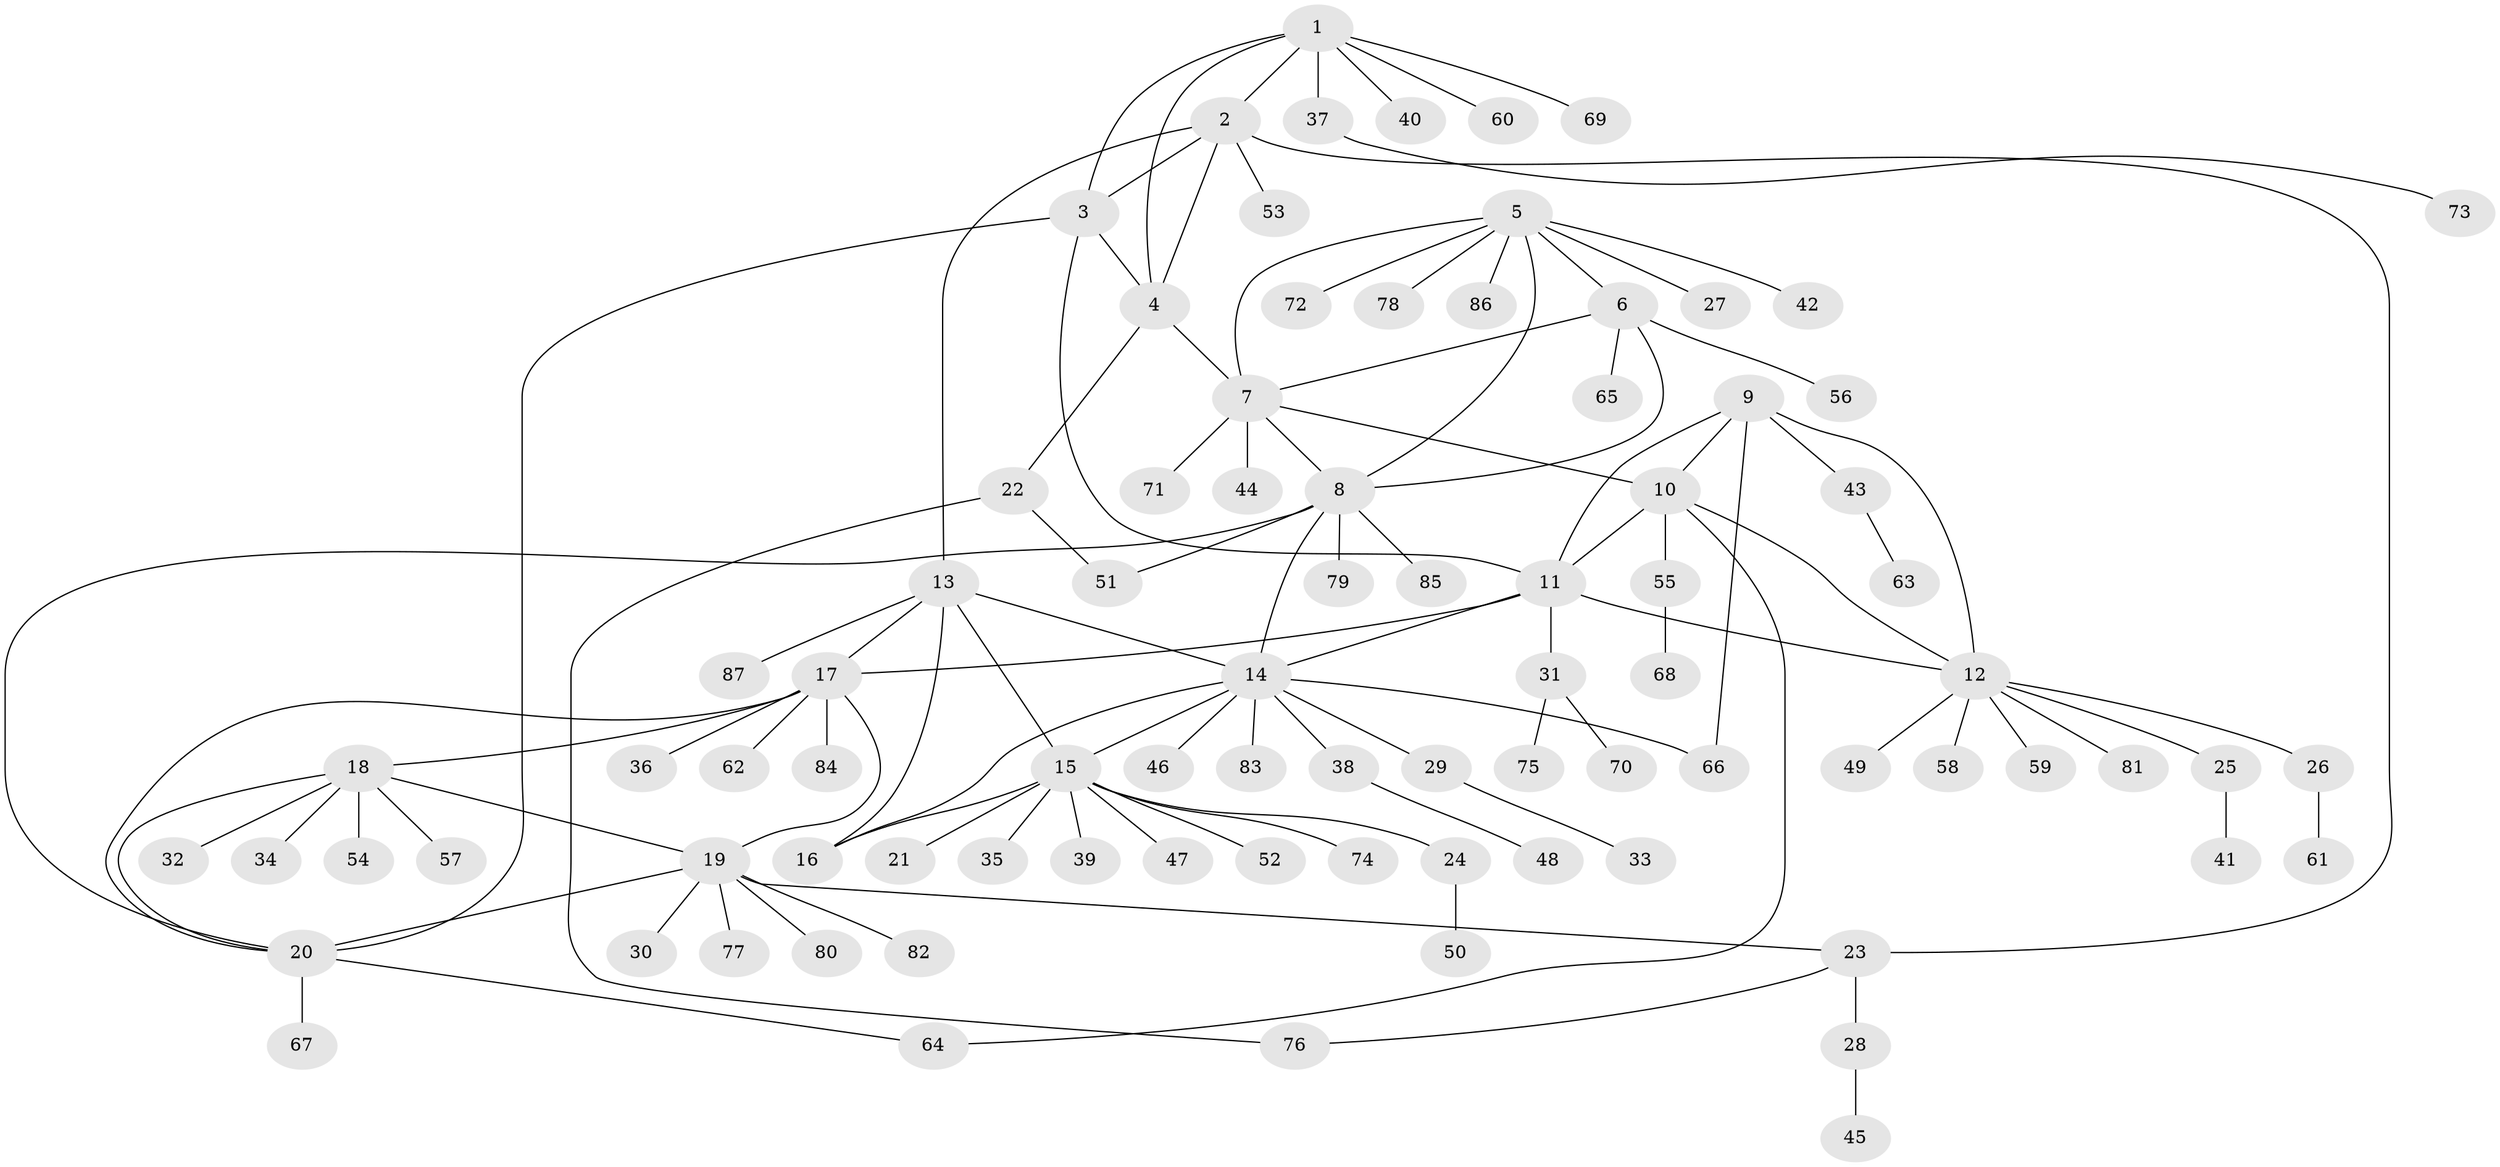// coarse degree distribution, {6: 0.06666666666666667, 7: 0.1, 5: 0.03333333333333333, 8: 0.05, 3: 0.016666666666666666, 4: 0.016666666666666666, 1: 0.65, 2: 0.06666666666666667}
// Generated by graph-tools (version 1.1) at 2025/19/03/04/25 18:19:54]
// undirected, 87 vertices, 112 edges
graph export_dot {
graph [start="1"]
  node [color=gray90,style=filled];
  1;
  2;
  3;
  4;
  5;
  6;
  7;
  8;
  9;
  10;
  11;
  12;
  13;
  14;
  15;
  16;
  17;
  18;
  19;
  20;
  21;
  22;
  23;
  24;
  25;
  26;
  27;
  28;
  29;
  30;
  31;
  32;
  33;
  34;
  35;
  36;
  37;
  38;
  39;
  40;
  41;
  42;
  43;
  44;
  45;
  46;
  47;
  48;
  49;
  50;
  51;
  52;
  53;
  54;
  55;
  56;
  57;
  58;
  59;
  60;
  61;
  62;
  63;
  64;
  65;
  66;
  67;
  68;
  69;
  70;
  71;
  72;
  73;
  74;
  75;
  76;
  77;
  78;
  79;
  80;
  81;
  82;
  83;
  84;
  85;
  86;
  87;
  1 -- 2;
  1 -- 3;
  1 -- 4;
  1 -- 37;
  1 -- 40;
  1 -- 60;
  1 -- 69;
  2 -- 3;
  2 -- 4;
  2 -- 13;
  2 -- 23;
  2 -- 53;
  3 -- 4;
  3 -- 11;
  3 -- 20;
  4 -- 7;
  4 -- 22;
  5 -- 6;
  5 -- 7;
  5 -- 8;
  5 -- 27;
  5 -- 42;
  5 -- 72;
  5 -- 78;
  5 -- 86;
  6 -- 7;
  6 -- 8;
  6 -- 56;
  6 -- 65;
  7 -- 8;
  7 -- 10;
  7 -- 44;
  7 -- 71;
  8 -- 14;
  8 -- 20;
  8 -- 51;
  8 -- 79;
  8 -- 85;
  9 -- 10;
  9 -- 11;
  9 -- 12;
  9 -- 43;
  9 -- 66;
  10 -- 11;
  10 -- 12;
  10 -- 55;
  10 -- 64;
  11 -- 12;
  11 -- 14;
  11 -- 17;
  11 -- 31;
  12 -- 25;
  12 -- 26;
  12 -- 49;
  12 -- 58;
  12 -- 59;
  12 -- 81;
  13 -- 14;
  13 -- 15;
  13 -- 16;
  13 -- 17;
  13 -- 87;
  14 -- 15;
  14 -- 16;
  14 -- 29;
  14 -- 38;
  14 -- 46;
  14 -- 66;
  14 -- 83;
  15 -- 16;
  15 -- 21;
  15 -- 24;
  15 -- 35;
  15 -- 39;
  15 -- 47;
  15 -- 52;
  15 -- 74;
  17 -- 18;
  17 -- 19;
  17 -- 20;
  17 -- 36;
  17 -- 62;
  17 -- 84;
  18 -- 19;
  18 -- 20;
  18 -- 32;
  18 -- 34;
  18 -- 54;
  18 -- 57;
  19 -- 20;
  19 -- 23;
  19 -- 30;
  19 -- 77;
  19 -- 80;
  19 -- 82;
  20 -- 64;
  20 -- 67;
  22 -- 51;
  22 -- 76;
  23 -- 28;
  23 -- 76;
  24 -- 50;
  25 -- 41;
  26 -- 61;
  28 -- 45;
  29 -- 33;
  31 -- 70;
  31 -- 75;
  37 -- 73;
  38 -- 48;
  43 -- 63;
  55 -- 68;
}
